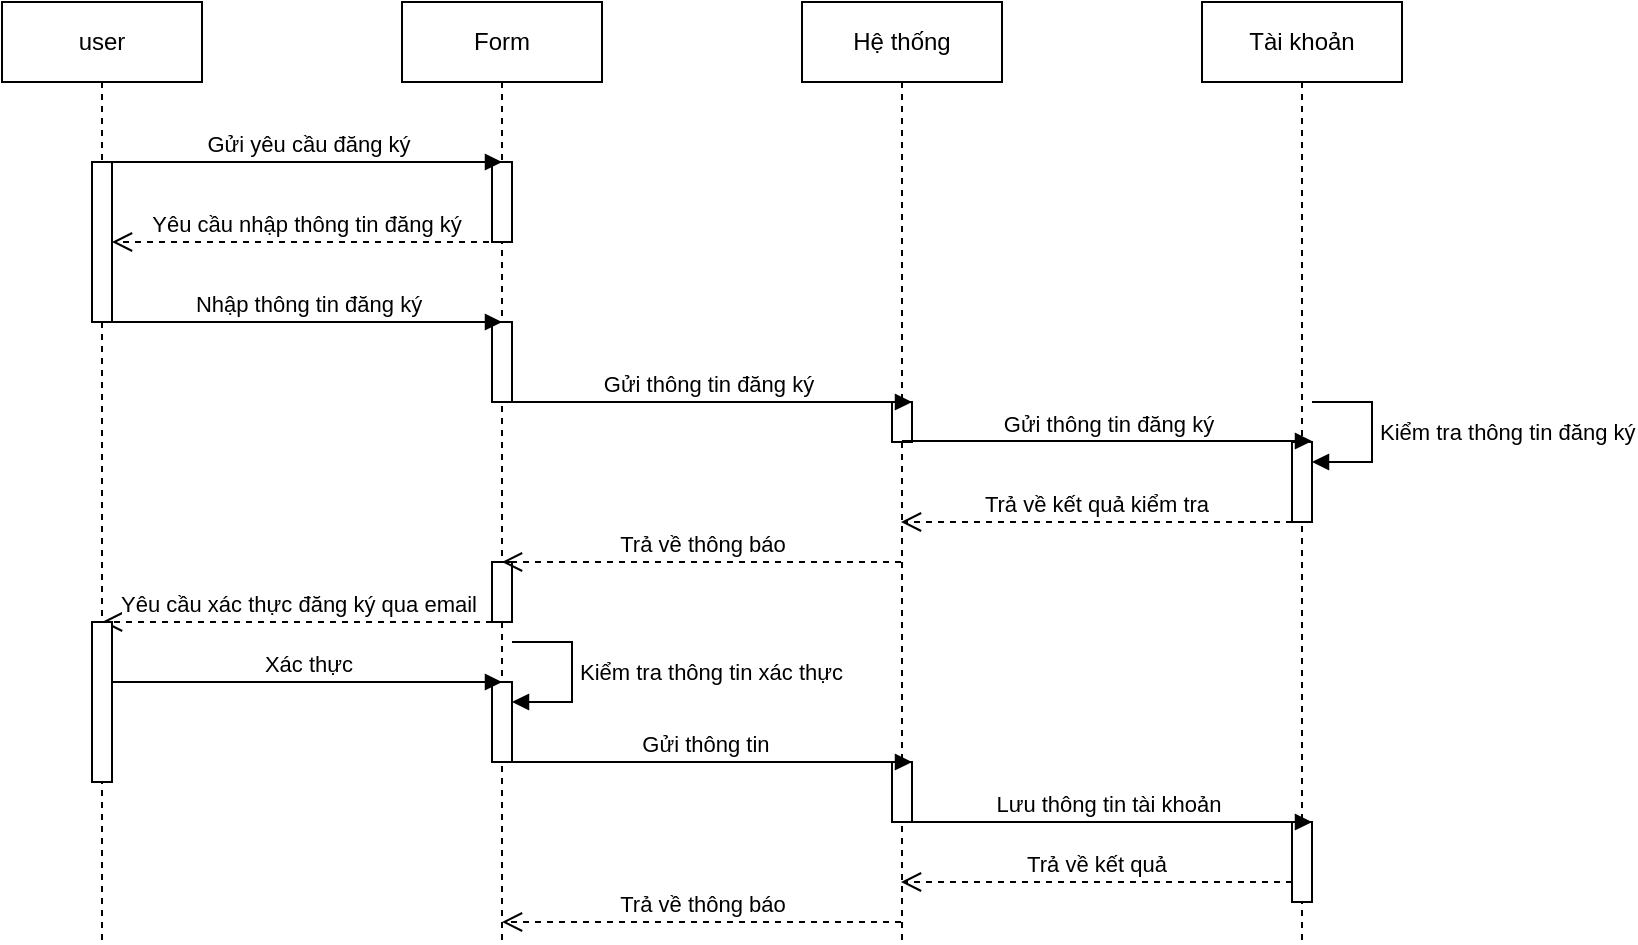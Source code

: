 <mxfile version="22.0.8" type="device">
  <diagram id="NAFpqwOAlM9_iM2DYpYY" name="Page-1">
    <mxGraphModel dx="918" dy="489" grid="1" gridSize="10" guides="1" tooltips="1" connect="1" arrows="1" fold="1" page="1" pageScale="1" pageWidth="850" pageHeight="1100" math="0" shadow="0">
      <root>
        <mxCell id="0" />
        <mxCell id="1" parent="0" />
        <mxCell id="4qBOxn1CnHfj5CTqrCFR-1" value="user" style="shape=umlLifeline;perimeter=lifelinePerimeter;whiteSpace=wrap;html=1;container=1;dropTarget=0;collapsible=0;recursiveResize=0;outlineConnect=0;portConstraint=eastwest;newEdgeStyle={&quot;curved&quot;:0,&quot;rounded&quot;:0};" vertex="1" parent="1">
          <mxGeometry x="50" y="50" width="100" height="470" as="geometry" />
        </mxCell>
        <mxCell id="4qBOxn1CnHfj5CTqrCFR-2" value="" style="html=1;points=[[0,0,0,0,5],[0,1,0,0,-5],[1,0,0,0,5],[1,1,0,0,-5]];perimeter=orthogonalPerimeter;outlineConnect=0;targetShapes=umlLifeline;portConstraint=eastwest;newEdgeStyle={&quot;curved&quot;:0,&quot;rounded&quot;:0};" vertex="1" parent="4qBOxn1CnHfj5CTqrCFR-1">
          <mxGeometry x="45" y="80" width="10" height="80" as="geometry" />
        </mxCell>
        <mxCell id="4qBOxn1CnHfj5CTqrCFR-3" value="Form" style="shape=umlLifeline;perimeter=lifelinePerimeter;whiteSpace=wrap;html=1;container=1;dropTarget=0;collapsible=0;recursiveResize=0;outlineConnect=0;portConstraint=eastwest;newEdgeStyle={&quot;curved&quot;:0,&quot;rounded&quot;:0};" vertex="1" parent="1">
          <mxGeometry x="250" y="50" width="100" height="470" as="geometry" />
        </mxCell>
        <mxCell id="4qBOxn1CnHfj5CTqrCFR-4" value="" style="html=1;points=[[0,0,0,0,5],[0,1,0,0,-5],[1,0,0,0,5],[1,1,0,0,-5]];perimeter=orthogonalPerimeter;outlineConnect=0;targetShapes=umlLifeline;portConstraint=eastwest;newEdgeStyle={&quot;curved&quot;:0,&quot;rounded&quot;:0};" vertex="1" parent="4qBOxn1CnHfj5CTqrCFR-3">
          <mxGeometry x="45" y="80" width="10" height="40" as="geometry" />
        </mxCell>
        <mxCell id="4qBOxn1CnHfj5CTqrCFR-5" value="" style="html=1;points=[[0,0,0,0,5],[0,1,0,0,-5],[1,0,0,0,5],[1,1,0,0,-5]];perimeter=orthogonalPerimeter;outlineConnect=0;targetShapes=umlLifeline;portConstraint=eastwest;newEdgeStyle={&quot;curved&quot;:0,&quot;rounded&quot;:0};" vertex="1" parent="4qBOxn1CnHfj5CTqrCFR-3">
          <mxGeometry x="45" y="160" width="10" height="40" as="geometry" />
        </mxCell>
        <mxCell id="4qBOxn1CnHfj5CTqrCFR-17" value="" style="html=1;points=[[0,0,0,0,5],[0,1,0,0,-5],[1,0,0,0,5],[1,1,0,0,-5]];perimeter=orthogonalPerimeter;outlineConnect=0;targetShapes=umlLifeline;portConstraint=eastwest;newEdgeStyle={&quot;curved&quot;:0,&quot;rounded&quot;:0};" vertex="1" parent="4qBOxn1CnHfj5CTqrCFR-3">
          <mxGeometry x="45" y="280" width="10" height="30" as="geometry" />
        </mxCell>
        <mxCell id="4qBOxn1CnHfj5CTqrCFR-21" value="" style="html=1;points=[[0,0,0,0,5],[0,1,0,0,-5],[1,0,0,0,5],[1,1,0,0,-5]];perimeter=orthogonalPerimeter;outlineConnect=0;targetShapes=umlLifeline;portConstraint=eastwest;newEdgeStyle={&quot;curved&quot;:0,&quot;rounded&quot;:0};" vertex="1" parent="4qBOxn1CnHfj5CTqrCFR-3">
          <mxGeometry x="45" y="340" width="10" height="40" as="geometry" />
        </mxCell>
        <mxCell id="4qBOxn1CnHfj5CTqrCFR-22" value="Kiểm tra thông tin xác thực" style="html=1;align=left;spacingLeft=2;endArrow=block;rounded=0;edgeStyle=orthogonalEdgeStyle;curved=0;rounded=0;" edge="1" target="4qBOxn1CnHfj5CTqrCFR-21" parent="4qBOxn1CnHfj5CTqrCFR-3">
          <mxGeometry relative="1" as="geometry">
            <mxPoint x="55" y="320" as="sourcePoint" />
            <Array as="points">
              <mxPoint x="85" y="350" />
            </Array>
          </mxGeometry>
        </mxCell>
        <mxCell id="4qBOxn1CnHfj5CTqrCFR-6" value="Hệ thống" style="shape=umlLifeline;perimeter=lifelinePerimeter;whiteSpace=wrap;html=1;container=1;dropTarget=0;collapsible=0;recursiveResize=0;outlineConnect=0;portConstraint=eastwest;newEdgeStyle={&quot;curved&quot;:0,&quot;rounded&quot;:0};" vertex="1" parent="1">
          <mxGeometry x="450" y="50" width="100" height="470" as="geometry" />
        </mxCell>
        <mxCell id="4qBOxn1CnHfj5CTqrCFR-31" value="" style="html=1;points=[[0,0,0,0,5],[0,1,0,0,-5],[1,0,0,0,5],[1,1,0,0,-5]];perimeter=orthogonalPerimeter;outlineConnect=0;targetShapes=umlLifeline;portConstraint=eastwest;newEdgeStyle={&quot;curved&quot;:0,&quot;rounded&quot;:0};" vertex="1" parent="4qBOxn1CnHfj5CTqrCFR-6">
          <mxGeometry x="45" y="200" width="10" height="20" as="geometry" />
        </mxCell>
        <mxCell id="4qBOxn1CnHfj5CTqrCFR-32" value="" style="html=1;points=[[0,0,0,0,5],[0,1,0,0,-5],[1,0,0,0,5],[1,1,0,0,-5]];perimeter=orthogonalPerimeter;outlineConnect=0;targetShapes=umlLifeline;portConstraint=eastwest;newEdgeStyle={&quot;curved&quot;:0,&quot;rounded&quot;:0};" vertex="1" parent="4qBOxn1CnHfj5CTqrCFR-6">
          <mxGeometry x="45" y="380" width="10" height="30" as="geometry" />
        </mxCell>
        <mxCell id="4qBOxn1CnHfj5CTqrCFR-7" value="Yêu cầu nhập thông tin đăng ký&lt;br&gt;" style="html=1;verticalAlign=bottom;endArrow=open;dashed=1;endSize=8;curved=0;rounded=0;" edge="1" parent="1" source="4qBOxn1CnHfj5CTqrCFR-3" target="4qBOxn1CnHfj5CTqrCFR-2">
          <mxGeometry relative="1" as="geometry">
            <mxPoint x="260" y="170" as="sourcePoint" />
            <mxPoint x="180" y="170" as="targetPoint" />
            <Array as="points">
              <mxPoint x="180" y="170" />
            </Array>
          </mxGeometry>
        </mxCell>
        <mxCell id="4qBOxn1CnHfj5CTqrCFR-8" value="Nhập thông tin đăng ký" style="html=1;verticalAlign=bottom;endArrow=block;curved=0;rounded=0;" edge="1" parent="1" source="4qBOxn1CnHfj5CTqrCFR-2">
          <mxGeometry width="80" relative="1" as="geometry">
            <mxPoint x="110" y="210" as="sourcePoint" />
            <mxPoint x="300" y="210" as="targetPoint" />
          </mxGeometry>
        </mxCell>
        <mxCell id="4qBOxn1CnHfj5CTqrCFR-9" value="Gửi yêu cầu đăng ký&lt;br&gt;" style="html=1;verticalAlign=bottom;endArrow=block;curved=0;rounded=0;" edge="1" parent="1">
          <mxGeometry width="80" relative="1" as="geometry">
            <mxPoint x="105" y="130" as="sourcePoint" />
            <mxPoint x="300" y="130" as="targetPoint" />
          </mxGeometry>
        </mxCell>
        <mxCell id="4qBOxn1CnHfj5CTqrCFR-10" value="Gửi thông tin đăng ký&lt;br&gt;" style="html=1;verticalAlign=bottom;endArrow=block;curved=0;rounded=0;" edge="1" parent="1">
          <mxGeometry width="80" relative="1" as="geometry">
            <mxPoint x="300" y="250" as="sourcePoint" />
            <mxPoint x="505" y="250" as="targetPoint" />
          </mxGeometry>
        </mxCell>
        <mxCell id="4qBOxn1CnHfj5CTqrCFR-11" value="Trả về kết quả kiểm tra" style="html=1;verticalAlign=bottom;endArrow=open;dashed=1;endSize=8;curved=0;rounded=0;" edge="1" parent="1">
          <mxGeometry relative="1" as="geometry">
            <mxPoint x="695" y="310" as="sourcePoint" />
            <mxPoint x="499.5" y="310" as="targetPoint" />
            <Array as="points">
              <mxPoint x="535" y="310" />
            </Array>
          </mxGeometry>
        </mxCell>
        <mxCell id="4qBOxn1CnHfj5CTqrCFR-12" value="Trả về thông báo" style="html=1;verticalAlign=bottom;endArrow=open;dashed=1;endSize=8;curved=0;rounded=0;" edge="1" parent="1">
          <mxGeometry relative="1" as="geometry">
            <mxPoint x="499.5" y="330" as="sourcePoint" />
            <mxPoint x="300" y="330" as="targetPoint" />
            <Array as="points">
              <mxPoint x="375" y="330" />
            </Array>
          </mxGeometry>
        </mxCell>
        <mxCell id="4qBOxn1CnHfj5CTqrCFR-13" value="Tài khoản" style="shape=umlLifeline;perimeter=lifelinePerimeter;whiteSpace=wrap;html=1;container=1;dropTarget=0;collapsible=0;recursiveResize=0;outlineConnect=0;portConstraint=eastwest;newEdgeStyle={&quot;curved&quot;:0,&quot;rounded&quot;:0};" vertex="1" parent="1">
          <mxGeometry x="650" y="50" width="100" height="470" as="geometry" />
        </mxCell>
        <mxCell id="4qBOxn1CnHfj5CTqrCFR-14" value="Kiểm tra thông tin đăng ký" style="html=1;align=left;spacingLeft=2;endArrow=block;rounded=0;edgeStyle=orthogonalEdgeStyle;curved=0;rounded=0;" edge="1" parent="4qBOxn1CnHfj5CTqrCFR-13" target="4qBOxn1CnHfj5CTqrCFR-15">
          <mxGeometry relative="1" as="geometry">
            <mxPoint x="55" y="200" as="sourcePoint" />
            <Array as="points">
              <mxPoint x="85" y="230" />
            </Array>
          </mxGeometry>
        </mxCell>
        <mxCell id="4qBOxn1CnHfj5CTqrCFR-15" value="" style="html=1;points=[[0,0,0,0,5],[0,1,0,0,-5],[1,0,0,0,5],[1,1,0,0,-5]];perimeter=orthogonalPerimeter;outlineConnect=0;targetShapes=umlLifeline;portConstraint=eastwest;newEdgeStyle={&quot;curved&quot;:0,&quot;rounded&quot;:0};" vertex="1" parent="4qBOxn1CnHfj5CTqrCFR-13">
          <mxGeometry x="45" y="220" width="10" height="40" as="geometry" />
        </mxCell>
        <mxCell id="4qBOxn1CnHfj5CTqrCFR-26" value="" style="html=1;points=[[0,0,0,0,5],[0,1,0,0,-5],[1,0,0,0,5],[1,1,0,0,-5]];perimeter=orthogonalPerimeter;outlineConnect=0;targetShapes=umlLifeline;portConstraint=eastwest;newEdgeStyle={&quot;curved&quot;:0,&quot;rounded&quot;:0};" vertex="1" parent="4qBOxn1CnHfj5CTqrCFR-13">
          <mxGeometry x="45" y="410" width="10" height="40" as="geometry" />
        </mxCell>
        <mxCell id="4qBOxn1CnHfj5CTqrCFR-16" value="Gửi thông tin đăng ký&lt;br&gt;" style="html=1;verticalAlign=bottom;endArrow=block;curved=0;rounded=0;" edge="1" parent="1">
          <mxGeometry width="80" relative="1" as="geometry">
            <mxPoint x="500" y="269.5" as="sourcePoint" />
            <mxPoint x="705" y="269.5" as="targetPoint" />
          </mxGeometry>
        </mxCell>
        <mxCell id="4qBOxn1CnHfj5CTqrCFR-18" value="Yêu cầu xác thực đăng ký qua email" style="html=1;verticalAlign=bottom;endArrow=open;dashed=1;endSize=8;curved=0;rounded=0;" edge="1" parent="1">
          <mxGeometry relative="1" as="geometry">
            <mxPoint x="295" y="360" as="sourcePoint" />
            <mxPoint x="100" y="360" as="targetPoint" />
            <Array as="points">
              <mxPoint x="175" y="360" />
            </Array>
          </mxGeometry>
        </mxCell>
        <mxCell id="4qBOxn1CnHfj5CTqrCFR-19" value="" style="html=1;points=[[0,0,0,0,5],[0,1,0,0,-5],[1,0,0,0,5],[1,1,0,0,-5]];perimeter=orthogonalPerimeter;outlineConnect=0;targetShapes=umlLifeline;portConstraint=eastwest;newEdgeStyle={&quot;curved&quot;:0,&quot;rounded&quot;:0};" vertex="1" parent="1">
          <mxGeometry x="95" y="360" width="10" height="80" as="geometry" />
        </mxCell>
        <mxCell id="4qBOxn1CnHfj5CTqrCFR-20" value="Xác thực" style="html=1;verticalAlign=bottom;endArrow=block;curved=0;rounded=0;" edge="1" parent="1">
          <mxGeometry width="80" relative="1" as="geometry">
            <mxPoint x="105" y="390" as="sourcePoint" />
            <mxPoint x="300" y="390" as="targetPoint" />
          </mxGeometry>
        </mxCell>
        <mxCell id="4qBOxn1CnHfj5CTqrCFR-23" value="Gửi thông tin&amp;nbsp;" style="html=1;verticalAlign=bottom;endArrow=block;curved=0;rounded=0;" edge="1" parent="1">
          <mxGeometry width="80" relative="1" as="geometry">
            <mxPoint x="300" y="430" as="sourcePoint" />
            <mxPoint x="505" y="430" as="targetPoint" />
          </mxGeometry>
        </mxCell>
        <mxCell id="4qBOxn1CnHfj5CTqrCFR-24" value="Lưu thông tin tài khoản" style="html=1;verticalAlign=bottom;endArrow=block;curved=0;rounded=0;" edge="1" parent="1">
          <mxGeometry width="80" relative="1" as="geometry">
            <mxPoint x="500" y="460" as="sourcePoint" />
            <mxPoint x="705" y="460" as="targetPoint" />
          </mxGeometry>
        </mxCell>
        <mxCell id="4qBOxn1CnHfj5CTqrCFR-27" value="Trả về kết quả" style="html=1;verticalAlign=bottom;endArrow=open;dashed=1;endSize=8;curved=0;rounded=0;" edge="1" parent="1">
          <mxGeometry relative="1" as="geometry">
            <mxPoint x="695" y="490" as="sourcePoint" />
            <mxPoint x="499.5" y="490" as="targetPoint" />
            <Array as="points">
              <mxPoint x="535" y="490" />
            </Array>
          </mxGeometry>
        </mxCell>
        <mxCell id="4qBOxn1CnHfj5CTqrCFR-30" value="Trả về thông báo" style="html=1;verticalAlign=bottom;endArrow=open;dashed=1;endSize=8;curved=0;rounded=0;" edge="1" parent="1">
          <mxGeometry relative="1" as="geometry">
            <mxPoint x="499.5" y="510" as="sourcePoint" />
            <mxPoint x="300" y="510" as="targetPoint" />
            <Array as="points">
              <mxPoint x="375" y="510" />
            </Array>
          </mxGeometry>
        </mxCell>
      </root>
    </mxGraphModel>
  </diagram>
</mxfile>
